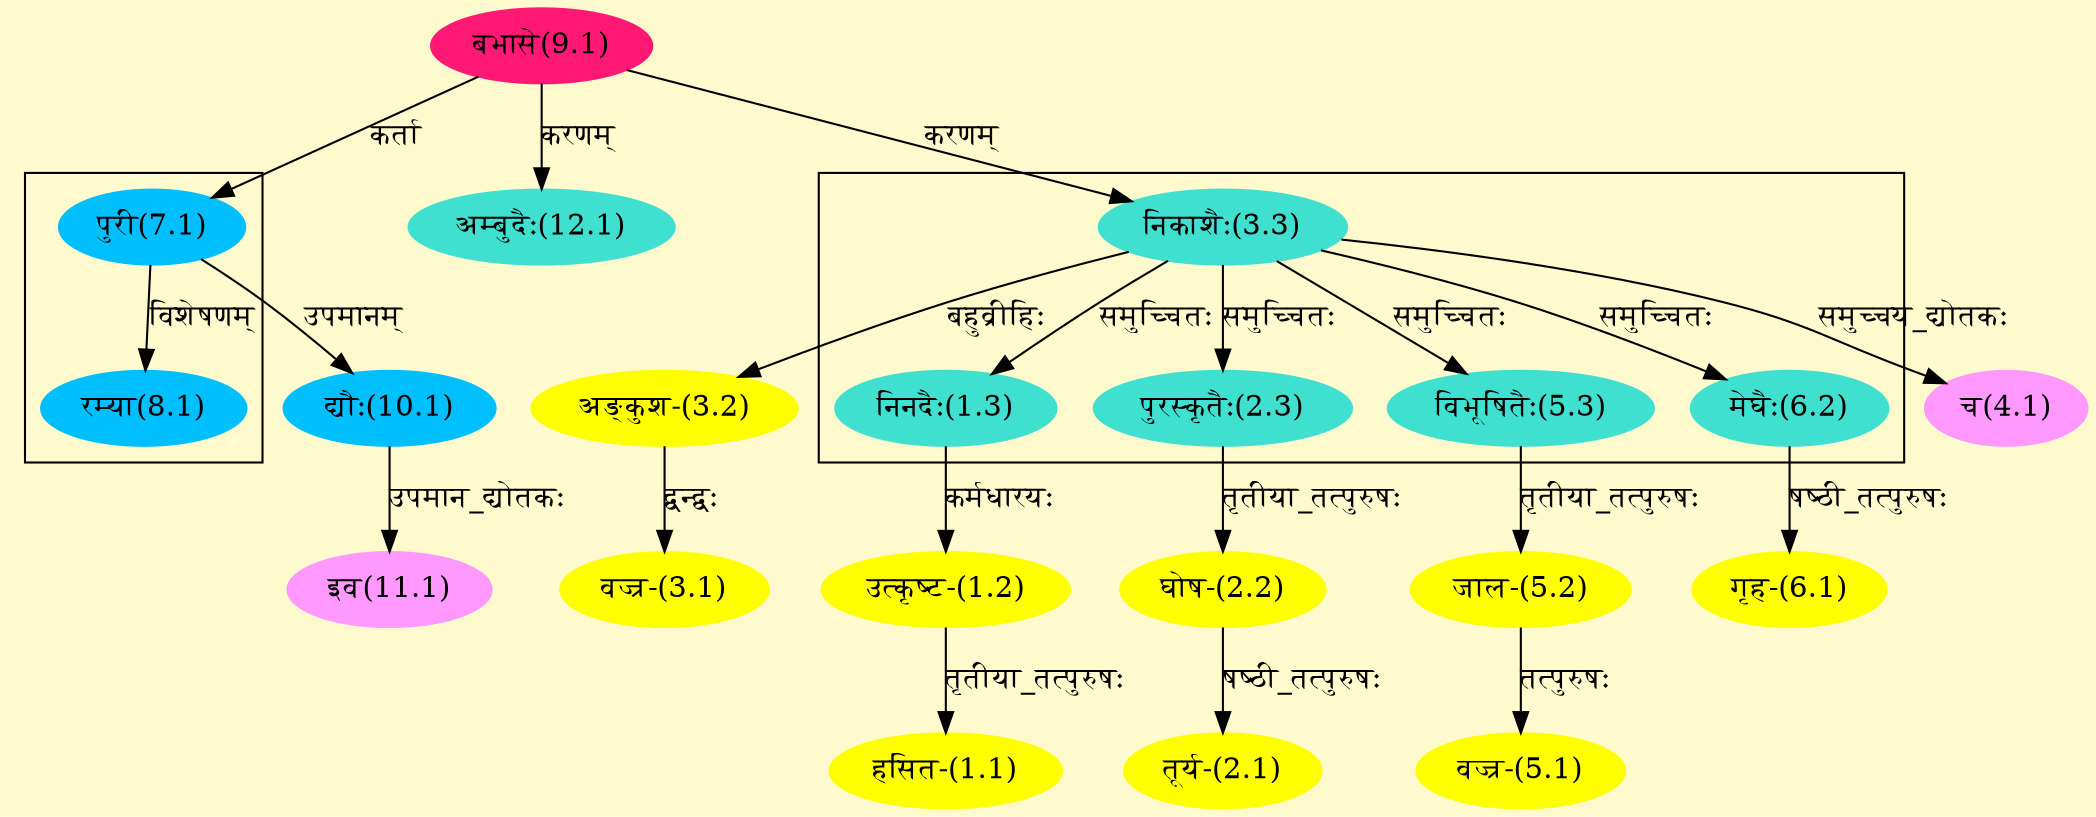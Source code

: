 digraph G{
rankdir=BT;
 compound=true;
 bgcolor="lemonchiffon1";

subgraph cluster_1{
Node1_3 [style=filled, color="#40E0D0" label = "निनदैः(1.3)"]
Node3_3 [style=filled, color="#40E0D0" label = "निकाशैः(3.3)"]
Node2_3 [style=filled, color="#40E0D0" label = "पुरस्कृतैः(2.3)"]
Node5_3 [style=filled, color="#40E0D0" label = "विभूषितैः(5.3)"]
Node6_2 [style=filled, color="#40E0D0" label = "मेघैः(6.2)"]

}

subgraph cluster_2{
Node8_1 [style=filled, color="#00BFFF" label = "रम्या(8.1)"]
Node7_1 [style=filled, color="#00BFFF" label = "पुरी(7.1)"]

}
Node1_1 [style=filled, color="#FFFF00" label = "हसित-(1.1)"]
Node1_2 [style=filled, color="#FFFF00" label = "उत्कृष्ट-(1.2)"]
Node1_3 [style=filled, color="#40E0D0" label = "निनदैः(1.3)"]
Node2_1 [style=filled, color="#FFFF00" label = "तूर्य-(2.1)"]
Node2_2 [style=filled, color="#FFFF00" label = "घोष-(2.2)"]
Node2_3 [style=filled, color="#40E0D0" label = "पुरस्कृतैः(2.3)"]
Node3_1 [style=filled, color="#FFFF00" label = "वज्र-(3.1)"]
Node3_2 [style=filled, color="#FFFF00" label = "अङ्कुश-(3.2)"]
Node3_3 [style=filled, color="#40E0D0" label = "निकाशैः(3.3)"]
Node9_1 [style=filled, color="#FF1975" label = "बभासे(9.1)"]
Node4_1 [style=filled, color="#FF99FF" label = "च(4.1)"]
Node5_1 [style=filled, color="#FFFF00" label = "वज्र-(5.1)"]
Node5_2 [style=filled, color="#FFFF00" label = "जाल-(5.2)"]
Node5_3 [style=filled, color="#40E0D0" label = "विभूषितैः(5.3)"]
Node6_1 [style=filled, color="#FFFF00" label = "गृह-(6.1)"]
Node6_2 [style=filled, color="#40E0D0" label = "मेघैः(6.2)"]
Node7_1 [style=filled, color="#00BFFF" label = "पुरी(7.1)"]
Node [style=filled, color="" label = "()"]
Node10_1 [style=filled, color="#00BFFF" label = "द्यौः(10.1)"]
Node11_1 [style=filled, color="#FF99FF" label = "इव(11.1)"]
Node12_1 [style=filled, color="#40E0D0" label = "अम्बुदैः(12.1)"]
/* Start of Relations section */

Node1_1 -> Node1_2 [  label="तृतीया_तत्पुरुषः"  dir="back" ]
Node1_2 -> Node1_3 [  label="कर्मधारयः"  dir="back" ]
Node1_3 -> Node3_3 [  label="समुच्चितः"  dir="back" ]
Node2_1 -> Node2_2 [  label="षष्ठी_तत्पुरुषः"  dir="back" ]
Node2_2 -> Node2_3 [  label="तृतीया_तत्पुरुषः"  dir="back" ]
Node2_3 -> Node3_3 [  label="समुच्चितः"  dir="back" ]
Node3_1 -> Node3_2 [  label="द्वन्द्वः"  dir="back" ]
Node3_2 -> Node3_3 [  label="बहुव्रीहिः"  dir="back" ]
Node3_3 -> Node9_1 [  label="करणम्"  dir="back" ]
Node4_1 -> Node3_3 [  label="समुच्चय_द्योतकः"  dir="back" ]
Node5_1 -> Node5_2 [  label="तत्पुरुषः"  dir="back" ]
Node5_2 -> Node5_3 [  label="तृतीया_तत्पुरुषः"  dir="back" ]
Node5_3 -> Node3_3 [  label="समुच्चितः"  dir="back" ]
Node6_1 -> Node6_2 [  label="षष्ठी_तत्पुरुषः"  dir="back" ]
Node6_2 -> Node3_3 [  label="समुच्चितः"  dir="back" ]
Node7_1 -> Node9_1 [  label="कर्ता"  dir="back" ]
Node8_1 -> Node7_1 [  label="विशेषणम्"  dir="back" ]
Node10_1 -> Node7_1 [  label="उपमानम्"  dir="back" ]
Node11_1 -> Node10_1 [  label="उपमान_द्योतकः"  dir="back" ]
Node12_1 -> Node9_1 [  label="करणम्"  dir="back" ]
}
